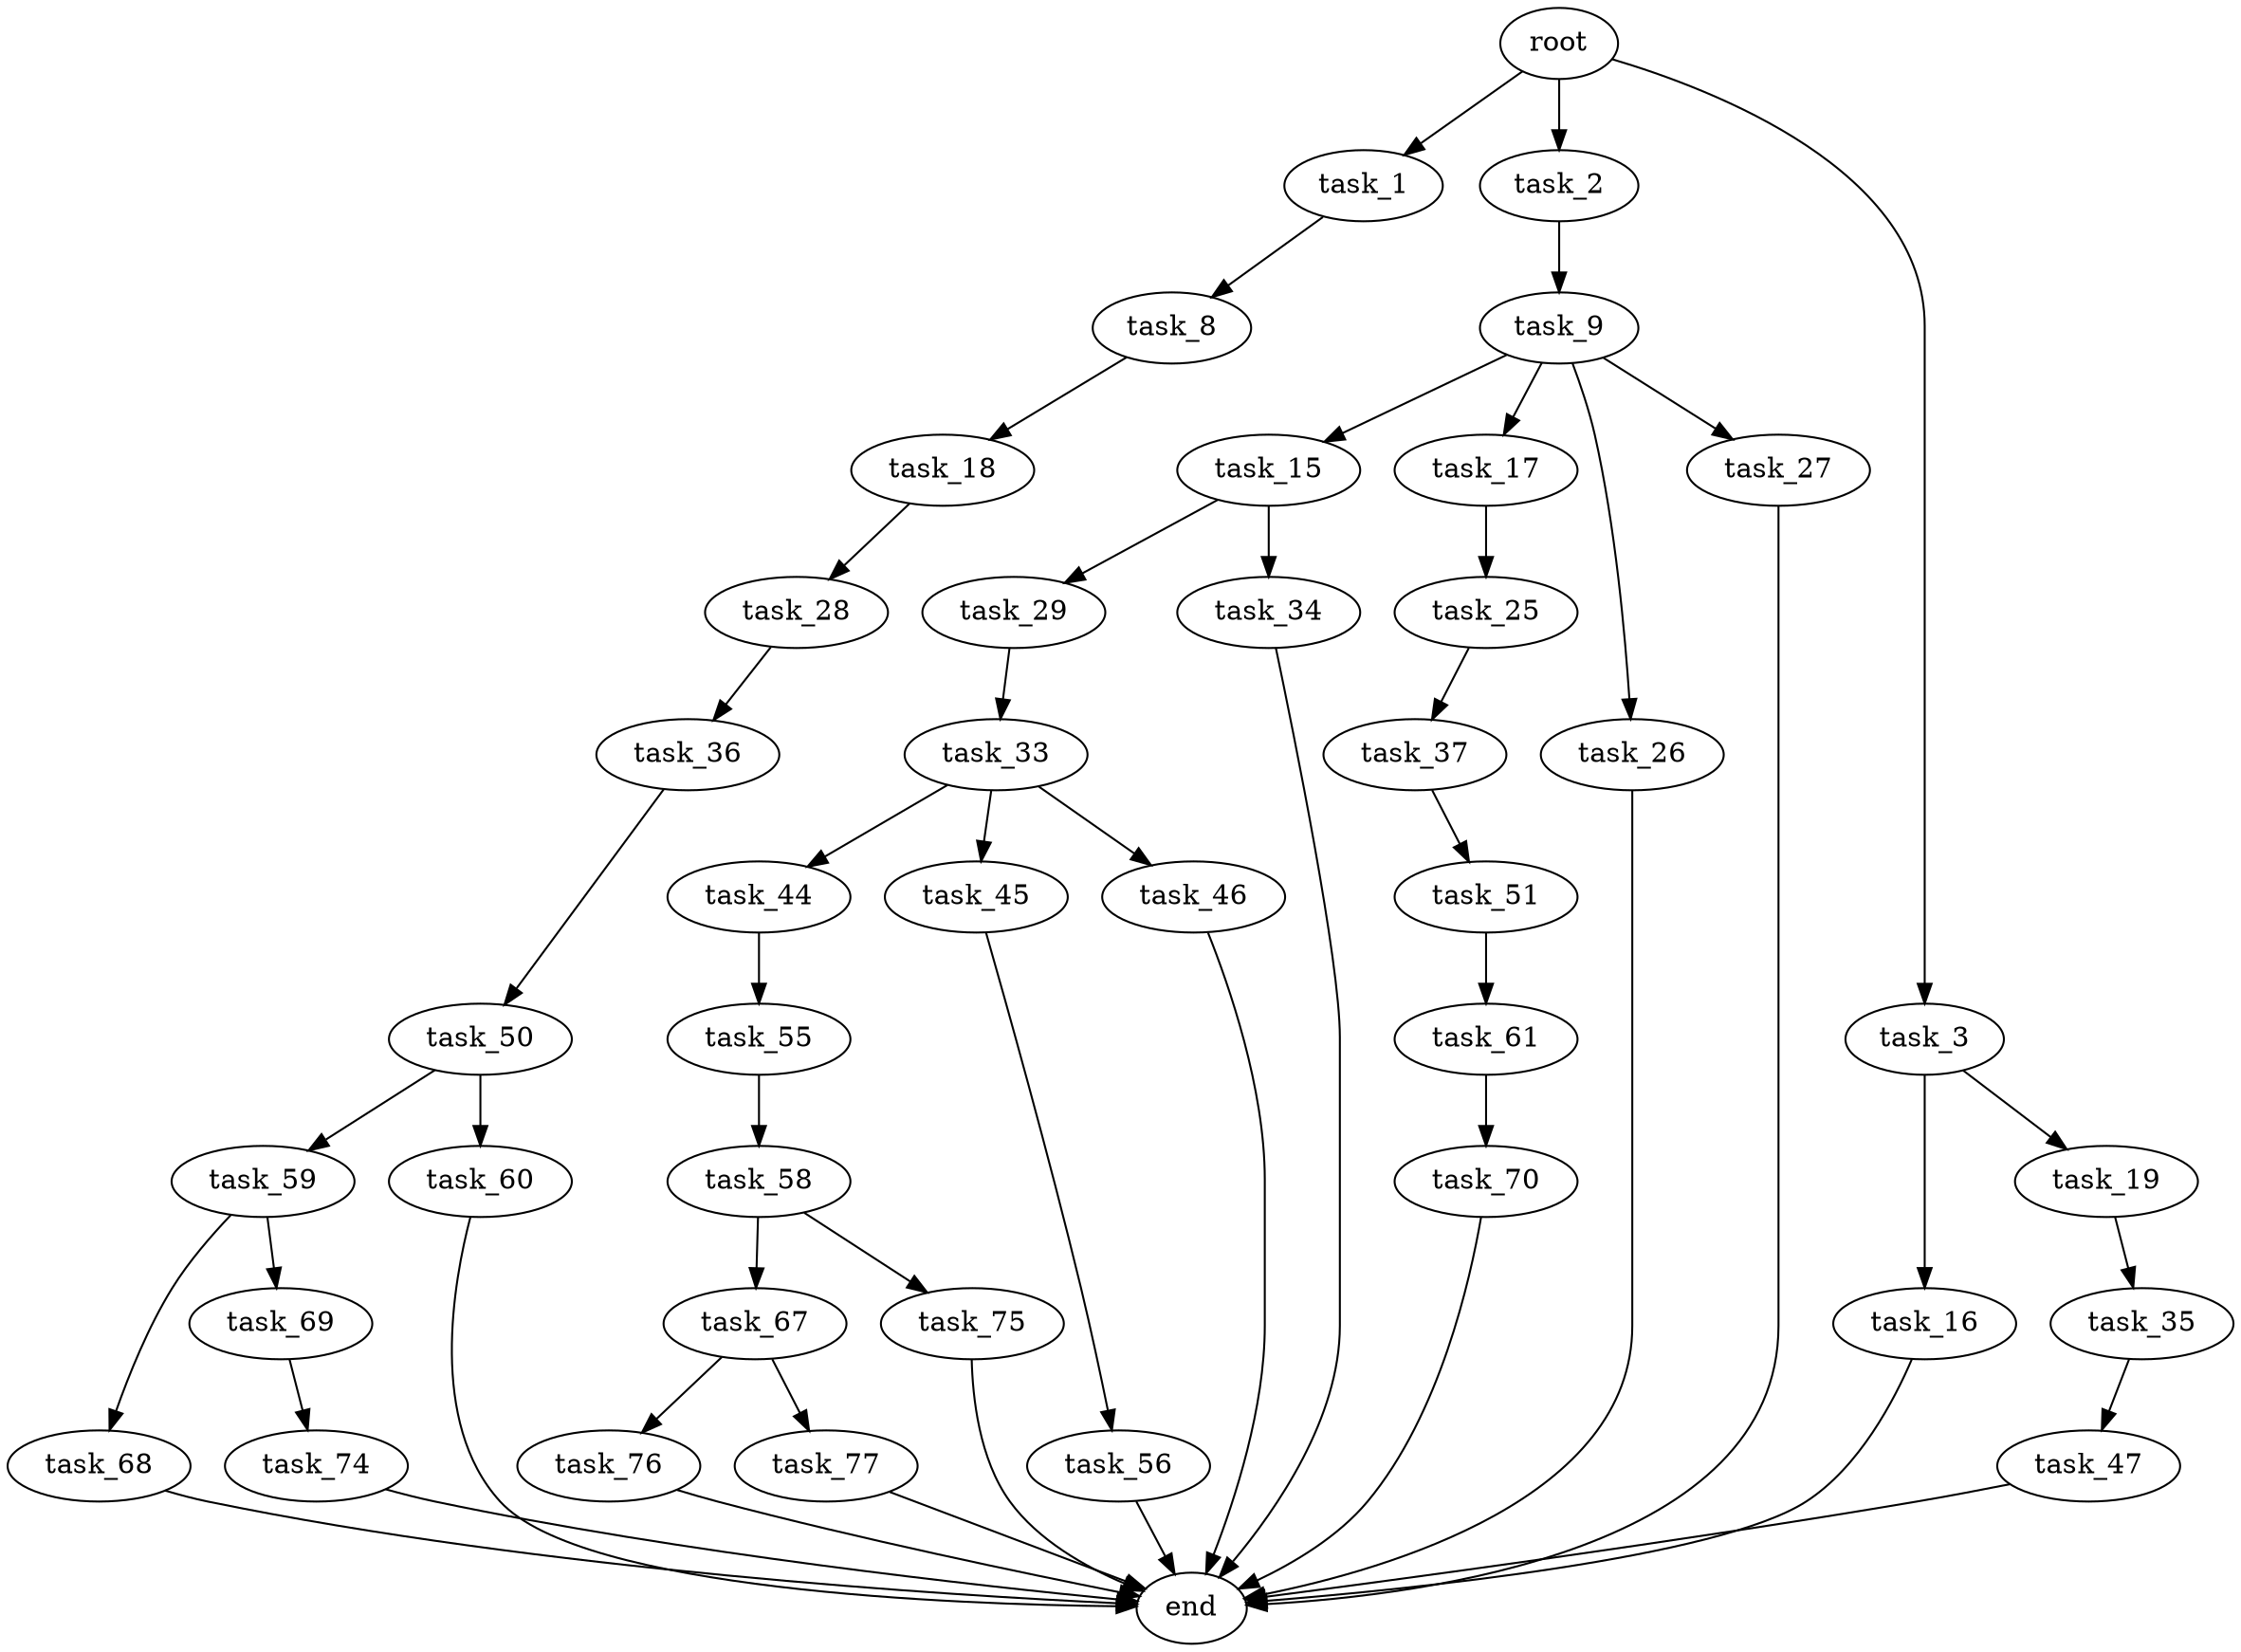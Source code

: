 digraph G {
  root [size="0.000000"];
  task_1 [size="188109415468.000000"];
  task_2 [size="29543054123.000000"];
  task_3 [size="68719476736.000000"];
  task_8 [size="4805679257.000000"];
  task_9 [size="28420957618.000000"];
  task_16 [size="6175491677.000000"];
  task_19 [size="409655705712.000000"];
  task_18 [size="1248557267817.000000"];
  task_15 [size="11720098222.000000"];
  task_17 [size="9730636755.000000"];
  task_26 [size="1130713960136.000000"];
  task_27 [size="88892653440.000000"];
  task_29 [size="21858814436.000000"];
  task_34 [size="16781583046.000000"];
  end [size="0.000000"];
  task_25 [size="6086960911.000000"];
  task_28 [size="134217728000.000000"];
  task_35 [size="984755253372.000000"];
  task_37 [size="134217728000.000000"];
  task_36 [size="82336370225.000000"];
  task_33 [size="134217728000.000000"];
  task_44 [size="134217728000.000000"];
  task_45 [size="177354322008.000000"];
  task_46 [size="153871881073.000000"];
  task_47 [size="117498303494.000000"];
  task_50 [size="782757789696.000000"];
  task_51 [size="865826181714.000000"];
  task_55 [size="8589934592.000000"];
  task_56 [size="15056761594.000000"];
  task_59 [size="24014778162.000000"];
  task_60 [size="28991029248.000000"];
  task_61 [size="549755813888.000000"];
  task_58 [size="368293445632.000000"];
  task_67 [size="1172913417.000000"];
  task_75 [size="368293445632.000000"];
  task_68 [size="1889986554.000000"];
  task_69 [size="28991029248.000000"];
  task_70 [size="265782729109.000000"];
  task_76 [size="368293445632.000000"];
  task_77 [size="10691449225.000000"];
  task_74 [size="28991029248.000000"];

  root -> task_1 [size="1.000000"];
  root -> task_2 [size="1.000000"];
  root -> task_3 [size="1.000000"];
  task_1 -> task_8 [size="209715200.000000"];
  task_2 -> task_9 [size="33554432.000000"];
  task_3 -> task_16 [size="134217728.000000"];
  task_3 -> task_19 [size="134217728.000000"];
  task_8 -> task_18 [size="411041792.000000"];
  task_9 -> task_15 [size="536870912.000000"];
  task_9 -> task_17 [size="536870912.000000"];
  task_9 -> task_26 [size="536870912.000000"];
  task_9 -> task_27 [size="536870912.000000"];
  task_16 -> end [size="1.000000"];
  task_19 -> task_35 [size="301989888.000000"];
  task_18 -> task_28 [size="838860800.000000"];
  task_15 -> task_29 [size="33554432.000000"];
  task_15 -> task_34 [size="33554432.000000"];
  task_17 -> task_25 [size="209715200.000000"];
  task_26 -> end [size="1.000000"];
  task_27 -> end [size="1.000000"];
  task_29 -> task_33 [size="536870912.000000"];
  task_34 -> end [size="1.000000"];
  task_25 -> task_37 [size="301989888.000000"];
  task_28 -> task_36 [size="209715200.000000"];
  task_35 -> task_47 [size="838860800.000000"];
  task_37 -> task_51 [size="209715200.000000"];
  task_36 -> task_50 [size="75497472.000000"];
  task_33 -> task_44 [size="209715200.000000"];
  task_33 -> task_45 [size="209715200.000000"];
  task_33 -> task_46 [size="209715200.000000"];
  task_44 -> task_55 [size="209715200.000000"];
  task_45 -> task_56 [size="134217728.000000"];
  task_46 -> end [size="1.000000"];
  task_47 -> end [size="1.000000"];
  task_50 -> task_59 [size="679477248.000000"];
  task_50 -> task_60 [size="679477248.000000"];
  task_51 -> task_61 [size="838860800.000000"];
  task_55 -> task_58 [size="33554432.000000"];
  task_56 -> end [size="1.000000"];
  task_59 -> task_68 [size="536870912.000000"];
  task_59 -> task_69 [size="536870912.000000"];
  task_60 -> end [size="1.000000"];
  task_61 -> task_70 [size="536870912.000000"];
  task_58 -> task_67 [size="411041792.000000"];
  task_58 -> task_75 [size="411041792.000000"];
  task_67 -> task_76 [size="75497472.000000"];
  task_67 -> task_77 [size="75497472.000000"];
  task_75 -> end [size="1.000000"];
  task_68 -> end [size="1.000000"];
  task_69 -> task_74 [size="75497472.000000"];
  task_70 -> end [size="1.000000"];
  task_76 -> end [size="1.000000"];
  task_77 -> end [size="1.000000"];
  task_74 -> end [size="1.000000"];
}
